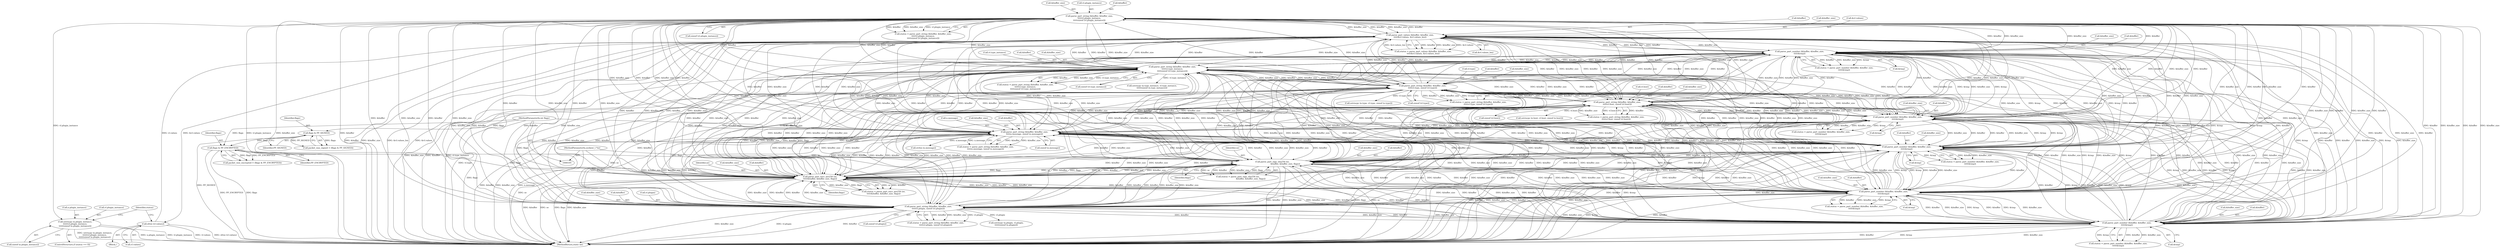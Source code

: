 digraph "0_collectd_b589096f907052b3a4da2b9ccc9b0e2e888dfc18@API" {
"1000601" [label="(Call,sstrncpy (n.plugin_instance,\n\t\t\t\t\t\tvl.plugin_instance,\n\t\t\t\t\t\tsizeof (n.plugin_instance)))"];
"1000585" [label="(Call,parse_part_string (&buffer, &buffer_size,\n\t\t\t\t\tvl.plugin_instance,\n\t\t\t\t\tsizeof (vl.plugin_instance)))"];
"1000348" [label="(Call,parse_part_values (&buffer, &buffer_size,\n\t\t\t\t\t&vl.values, &vl.values_len))"];
"1000460" [label="(Call,parse_part_number (&buffer, &buffer_size,\n\t\t\t\t\t&tmp))"];
"1000655" [label="(Call,parse_part_string (&buffer, &buffer_size,\n\t\t\t\t\tvl.type_instance,\n\t\t\t\t\tsizeof (vl.type_instance)))"];
"1000620" [label="(Call,parse_part_string (&buffer, &buffer_size,\n\t\t\t\t\tvl.type, sizeof (vl.type)))"];
"1000515" [label="(Call,parse_part_string (&buffer, &buffer_size,\n\t\t\t\t\tvl.host, sizeof (vl.host)))"];
"1000386" [label="(Call,parse_part_number (&buffer, &buffer_size,\n\t\t\t\t\t&tmp))"];
"1000550" [label="(Call,parse_part_string (&buffer, &buffer_size,\n\t\t\t\t\tvl.plugin, sizeof (vl.plugin)))"];
"1000489" [label="(Call,parse_part_number (&buffer, &buffer_size,\n\t\t\t\t\t&tmp))"];
"1000218" [label="(Call,parse_part_encr_aes256 (se,\n\t\t\t\t\t&buffer, &buffer_size, flags))"];
"1000281" [label="(Call,parse_part_sign_sha256 (se,\n                                        &buffer, &buffer_size, flags))"];
"1000106" [label="(MethodParameterIn,sockent_t *se)"];
"1000770" [label="(Call,parse_part_number (&buffer, &buffer_size,\n\t\t\t\t\t&tmp))"];
"1000690" [label="(Call,parse_part_string (&buffer, &buffer_size,\n\t\t\t\t\tn.message, sizeof (n.message)))"];
"1000422" [label="(Call,parse_part_number (&buffer, &buffer_size,\n\t\t\t\t\t&tmp))"];
"1000127" [label="(Call,flags & PP_ENCRYPTED)"];
"1000121" [label="(Call,flags & PP_SIGNED)"];
"1000109" [label="(MethodParameterIn,int flags)"];
"1000370" [label="(Call,sfree (vl.values))"];
"1000513" [label="(Call,status = parse_part_string (&buffer, &buffer_size,\n\t\t\t\t\tvl.host, sizeof (vl.host)))"];
"1000371" [label="(Call,vl.values)"];
"1000353" [label="(Call,&vl.values)"];
"1000125" [label="(Call,packet_was_encrypted = (flags & PP_ENCRYPTED))"];
"1000219" [label="(Identifier,se)"];
"1000653" [label="(Call,status = parse_part_string (&buffer, &buffer_size,\n\t\t\t\t\tvl.type_instance,\n\t\t\t\t\tsizeof (vl.type_instance)))"];
"1000420" [label="(Call,status = parse_part_number (&buffer, &buffer_size,\n\t\t\t\t\t&tmp))"];
"1000458" [label="(Call,status = parse_part_number (&buffer, &buffer_size,\n\t\t\t\t\t&tmp))"];
"1000492" [label="(Call,&buffer_size)"];
"1000389" [label="(Call,&buffer_size)"];
"1000222" [label="(Call,&buffer_size)"];
"1000281" [label="(Call,parse_part_sign_sha256 (se,\n                                        &buffer, &buffer_size, flags))"];
"1000123" [label="(Identifier,PP_SIGNED)"];
"1000515" [label="(Call,parse_part_string (&buffer, &buffer_size,\n\t\t\t\t\tvl.host, sizeof (vl.host)))"];
"1000636" [label="(Call,sstrncpy (n.type, vl.type, sizeof (n.type)))"];
"1000220" [label="(Call,&buffer)"];
"1000558" [label="(Call,sizeof (vl.plugin))"];
"1000585" [label="(Call,parse_part_string (&buffer, &buffer_size,\n\t\t\t\t\tvl.plugin_instance,\n\t\t\t\t\tsizeof (vl.plugin_instance)))"];
"1000588" [label="(Call,&buffer_size)"];
"1000608" [label="(Call,sizeof (n.plugin_instance))"];
"1000386" [label="(Call,parse_part_number (&buffer, &buffer_size,\n\t\t\t\t\t&tmp))"];
"1000349" [label="(Call,&buffer)"];
"1000658" [label="(Call,&buffer_size)"];
"1000279" [label="(Call,status = parse_part_sign_sha256 (se,\n                                        &buffer, &buffer_size, flags))"];
"1000548" [label="(Call,status = parse_part_string (&buffer, &buffer_size,\n\t\t\t\t\tvl.plugin, sizeof (vl.plugin)))"];
"1000460" [label="(Call,parse_part_number (&buffer, &buffer_size,\n\t\t\t\t\t&tmp))"];
"1000593" [label="(Call,sizeof (vl.plugin_instance))"];
"1000106" [label="(MethodParameterIn,sockent_t *se)"];
"1000516" [label="(Call,&buffer)"];
"1000487" [label="(Call,status = parse_part_number (&buffer, &buffer_size,\n\t\t\t\t\t&tmp))"];
"1000553" [label="(Call,&buffer_size)"];
"1000129" [label="(Identifier,PP_ENCRYPTED)"];
"1000770" [label="(Call,parse_part_number (&buffer, &buffer_size,\n\t\t\t\t\t&tmp))"];
"1000494" [label="(Call,&tmp)"];
"1000518" [label="(Call,&buffer_size)"];
"1000771" [label="(Call,&buffer)"];
"1000346" [label="(Call,status = parse_part_values (&buffer, &buffer_size,\n\t\t\t\t\t&vl.values, &vl.values_len))"];
"1000427" [label="(Call,&tmp)"];
"1000623" [label="(Call,&buffer_size)"];
"1000698" [label="(Call,sizeof (n.message))"];
"1000152" [label="(Identifier,status)"];
"1000119" [label="(Call,packet_was_signed = (flags & PP_SIGNED))"];
"1000384" [label="(Call,status = parse_part_number (&buffer, &buffer_size,\n\t\t\t\t\t&tmp))"];
"1000224" [label="(Identifier,flags)"];
"1000605" [label="(Call,vl.plugin_instance)"];
"1000218" [label="(Call,parse_part_encr_aes256 (se,\n\t\t\t\t\t&buffer, &buffer_size, flags))"];
"1000285" [label="(Call,&buffer_size)"];
"1000121" [label="(Call,flags & PP_SIGNED)"];
"1000590" [label="(Call,vl.plugin_instance)"];
"1000283" [label="(Call,&buffer)"];
"1000345" [label="(Block,)"];
"1000586" [label="(Call,&buffer)"];
"1000422" [label="(Call,parse_part_number (&buffer, &buffer_size,\n\t\t\t\t\t&tmp))"];
"1000817" [label="(MethodReturn,static int)"];
"1000663" [label="(Call,sizeof (vl.type_instance))"];
"1000551" [label="(Call,&buffer)"];
"1000425" [label="(Call,&buffer_size)"];
"1000597" [label="(ControlStructure,if (status == 0))"];
"1000370" [label="(Call,sfree (vl.values))"];
"1000601" [label="(Call,sstrncpy (n.plugin_instance,\n\t\t\t\t\t\tvl.plugin_instance,\n\t\t\t\t\t\tsizeof (n.plugin_instance)))"];
"1000523" [label="(Call,sizeof (vl.host))"];
"1000602" [label="(Call,n.plugin_instance)"];
"1000660" [label="(Call,vl.type_instance)"];
"1000583" [label="(Call,status = parse_part_string (&buffer, &buffer_size,\n\t\t\t\t\tvl.plugin_instance,\n\t\t\t\t\tsizeof (vl.plugin_instance)))"];
"1000348" [label="(Call,parse_part_values (&buffer, &buffer_size,\n\t\t\t\t\t&vl.values, &vl.values_len))"];
"1000520" [label="(Call,vl.host)"];
"1000628" [label="(Call,sizeof (vl.type))"];
"1000693" [label="(Call,&buffer_size)"];
"1000773" [label="(Call,&buffer_size)"];
"1000618" [label="(Call,status = parse_part_string (&buffer, &buffer_size,\n\t\t\t\t\tvl.type, sizeof (vl.type)))"];
"1000351" [label="(Call,&buffer_size)"];
"1000391" [label="(Call,&tmp)"];
"1000555" [label="(Call,vl.plugin)"];
"1000463" [label="(Call,&buffer_size)"];
"1000566" [label="(Call,sstrncpy (n.plugin, vl.plugin,\n\t\t\t\t\t\tsizeof (n.plugin)))"];
"1000745" [label="(Call,strlen (n.message))"];
"1000109" [label="(MethodParameterIn,int flags)"];
"1000387" [label="(Call,&buffer)"];
"1000423" [label="(Call,&buffer)"];
"1000357" [label="(Call,&vl.values_len)"];
"1000620" [label="(Call,parse_part_string (&buffer, &buffer_size,\n\t\t\t\t\tvl.type, sizeof (vl.type)))"];
"1000655" [label="(Call,parse_part_string (&buffer, &buffer_size,\n\t\t\t\t\tvl.type_instance,\n\t\t\t\t\tsizeof (vl.type_instance)))"];
"1000531" [label="(Call,sstrncpy (n.host, vl.host, sizeof (n.host)))"];
"1000216" [label="(Call,status = parse_part_encr_aes256 (se,\n\t\t\t\t\t&buffer, &buffer_size, flags))"];
"1000550" [label="(Call,parse_part_string (&buffer, &buffer_size,\n\t\t\t\t\tvl.plugin, sizeof (vl.plugin)))"];
"1000625" [label="(Call,vl.type)"];
"1000775" [label="(Call,&tmp)"];
"1000128" [label="(Identifier,flags)"];
"1000621" [label="(Call,&buffer)"];
"1000690" [label="(Call,parse_part_string (&buffer, &buffer_size,\n\t\t\t\t\tn.message, sizeof (n.message)))"];
"1000465" [label="(Call,&tmp)"];
"1000490" [label="(Call,&buffer)"];
"1000287" [label="(Identifier,flags)"];
"1000282" [label="(Identifier,se)"];
"1000691" [label="(Call,&buffer)"];
"1000489" [label="(Call,parse_part_number (&buffer, &buffer_size,\n\t\t\t\t\t&tmp))"];
"1000461" [label="(Call,&buffer)"];
"1000768" [label="(Call,status = parse_part_number (&buffer, &buffer_size,\n\t\t\t\t\t&tmp))"];
"1000122" [label="(Identifier,flags)"];
"1000656" [label="(Call,&buffer)"];
"1000688" [label="(Call,status = parse_part_string (&buffer, &buffer_size,\n\t\t\t\t\tn.message, sizeof (n.message)))"];
"1000671" [label="(Call,sstrncpy (n.type_instance, vl.type_instance,\n\t\t\t\t\t\tsizeof (n.type_instance)))"];
"1000127" [label="(Call,flags & PP_ENCRYPTED)"];
"1000695" [label="(Call,n.message)"];
"1000601" -> "1000597"  [label="AST: "];
"1000601" -> "1000608"  [label="CFG: "];
"1000602" -> "1000601"  [label="AST: "];
"1000605" -> "1000601"  [label="AST: "];
"1000608" -> "1000601"  [label="AST: "];
"1000152" -> "1000601"  [label="CFG: "];
"1000601" -> "1000817"  [label="DDG: n.plugin_instance"];
"1000601" -> "1000817"  [label="DDG: vl.plugin_instance"];
"1000601" -> "1000817"  [label="DDG: sstrncpy (n.plugin_instance,\n\t\t\t\t\t\tvl.plugin_instance,\n\t\t\t\t\t\tsizeof (n.plugin_instance))"];
"1000585" -> "1000601"  [label="DDG: vl.plugin_instance"];
"1000585" -> "1000583"  [label="AST: "];
"1000585" -> "1000593"  [label="CFG: "];
"1000586" -> "1000585"  [label="AST: "];
"1000588" -> "1000585"  [label="AST: "];
"1000590" -> "1000585"  [label="AST: "];
"1000593" -> "1000585"  [label="AST: "];
"1000583" -> "1000585"  [label="CFG: "];
"1000585" -> "1000817"  [label="DDG: vl.plugin_instance"];
"1000585" -> "1000817"  [label="DDG: &buffer_size"];
"1000585" -> "1000817"  [label="DDG: &buffer"];
"1000585" -> "1000218"  [label="DDG: &buffer"];
"1000585" -> "1000218"  [label="DDG: &buffer_size"];
"1000585" -> "1000281"  [label="DDG: &buffer"];
"1000585" -> "1000281"  [label="DDG: &buffer_size"];
"1000585" -> "1000348"  [label="DDG: &buffer"];
"1000585" -> "1000348"  [label="DDG: &buffer_size"];
"1000585" -> "1000386"  [label="DDG: &buffer"];
"1000585" -> "1000386"  [label="DDG: &buffer_size"];
"1000585" -> "1000422"  [label="DDG: &buffer"];
"1000585" -> "1000422"  [label="DDG: &buffer_size"];
"1000585" -> "1000460"  [label="DDG: &buffer"];
"1000585" -> "1000460"  [label="DDG: &buffer_size"];
"1000585" -> "1000489"  [label="DDG: &buffer"];
"1000585" -> "1000489"  [label="DDG: &buffer_size"];
"1000585" -> "1000515"  [label="DDG: &buffer"];
"1000585" -> "1000515"  [label="DDG: &buffer_size"];
"1000585" -> "1000550"  [label="DDG: &buffer"];
"1000585" -> "1000550"  [label="DDG: &buffer_size"];
"1000585" -> "1000583"  [label="DDG: &buffer"];
"1000585" -> "1000583"  [label="DDG: &buffer_size"];
"1000585" -> "1000583"  [label="DDG: vl.plugin_instance"];
"1000348" -> "1000585"  [label="DDG: &buffer"];
"1000348" -> "1000585"  [label="DDG: &buffer_size"];
"1000460" -> "1000585"  [label="DDG: &buffer"];
"1000460" -> "1000585"  [label="DDG: &buffer_size"];
"1000655" -> "1000585"  [label="DDG: &buffer"];
"1000655" -> "1000585"  [label="DDG: &buffer_size"];
"1000620" -> "1000585"  [label="DDG: &buffer"];
"1000620" -> "1000585"  [label="DDG: &buffer_size"];
"1000515" -> "1000585"  [label="DDG: &buffer"];
"1000515" -> "1000585"  [label="DDG: &buffer_size"];
"1000386" -> "1000585"  [label="DDG: &buffer"];
"1000386" -> "1000585"  [label="DDG: &buffer_size"];
"1000550" -> "1000585"  [label="DDG: &buffer"];
"1000550" -> "1000585"  [label="DDG: &buffer_size"];
"1000489" -> "1000585"  [label="DDG: &buffer"];
"1000489" -> "1000585"  [label="DDG: &buffer_size"];
"1000218" -> "1000585"  [label="DDG: &buffer"];
"1000218" -> "1000585"  [label="DDG: &buffer_size"];
"1000281" -> "1000585"  [label="DDG: &buffer"];
"1000281" -> "1000585"  [label="DDG: &buffer_size"];
"1000770" -> "1000585"  [label="DDG: &buffer"];
"1000770" -> "1000585"  [label="DDG: &buffer_size"];
"1000690" -> "1000585"  [label="DDG: &buffer"];
"1000690" -> "1000585"  [label="DDG: &buffer_size"];
"1000422" -> "1000585"  [label="DDG: &buffer"];
"1000422" -> "1000585"  [label="DDG: &buffer_size"];
"1000585" -> "1000620"  [label="DDG: &buffer"];
"1000585" -> "1000620"  [label="DDG: &buffer_size"];
"1000585" -> "1000655"  [label="DDG: &buffer"];
"1000585" -> "1000655"  [label="DDG: &buffer_size"];
"1000585" -> "1000690"  [label="DDG: &buffer"];
"1000585" -> "1000690"  [label="DDG: &buffer_size"];
"1000585" -> "1000770"  [label="DDG: &buffer"];
"1000585" -> "1000770"  [label="DDG: &buffer_size"];
"1000348" -> "1000346"  [label="AST: "];
"1000348" -> "1000357"  [label="CFG: "];
"1000349" -> "1000348"  [label="AST: "];
"1000351" -> "1000348"  [label="AST: "];
"1000353" -> "1000348"  [label="AST: "];
"1000357" -> "1000348"  [label="AST: "];
"1000346" -> "1000348"  [label="CFG: "];
"1000348" -> "1000817"  [label="DDG: &buffer"];
"1000348" -> "1000817"  [label="DDG: &buffer_size"];
"1000348" -> "1000817"  [label="DDG: &vl.values_len"];
"1000348" -> "1000817"  [label="DDG: &vl.values"];
"1000348" -> "1000218"  [label="DDG: &buffer"];
"1000348" -> "1000218"  [label="DDG: &buffer_size"];
"1000348" -> "1000281"  [label="DDG: &buffer"];
"1000348" -> "1000281"  [label="DDG: &buffer_size"];
"1000348" -> "1000346"  [label="DDG: &buffer"];
"1000348" -> "1000346"  [label="DDG: &buffer_size"];
"1000348" -> "1000346"  [label="DDG: &vl.values"];
"1000348" -> "1000346"  [label="DDG: &vl.values_len"];
"1000460" -> "1000348"  [label="DDG: &buffer"];
"1000460" -> "1000348"  [label="DDG: &buffer_size"];
"1000655" -> "1000348"  [label="DDG: &buffer"];
"1000655" -> "1000348"  [label="DDG: &buffer_size"];
"1000620" -> "1000348"  [label="DDG: &buffer"];
"1000620" -> "1000348"  [label="DDG: &buffer_size"];
"1000515" -> "1000348"  [label="DDG: &buffer"];
"1000515" -> "1000348"  [label="DDG: &buffer_size"];
"1000386" -> "1000348"  [label="DDG: &buffer"];
"1000386" -> "1000348"  [label="DDG: &buffer_size"];
"1000550" -> "1000348"  [label="DDG: &buffer"];
"1000550" -> "1000348"  [label="DDG: &buffer_size"];
"1000489" -> "1000348"  [label="DDG: &buffer"];
"1000489" -> "1000348"  [label="DDG: &buffer_size"];
"1000218" -> "1000348"  [label="DDG: &buffer"];
"1000218" -> "1000348"  [label="DDG: &buffer_size"];
"1000281" -> "1000348"  [label="DDG: &buffer"];
"1000281" -> "1000348"  [label="DDG: &buffer_size"];
"1000770" -> "1000348"  [label="DDG: &buffer"];
"1000770" -> "1000348"  [label="DDG: &buffer_size"];
"1000690" -> "1000348"  [label="DDG: &buffer"];
"1000690" -> "1000348"  [label="DDG: &buffer_size"];
"1000422" -> "1000348"  [label="DDG: &buffer"];
"1000422" -> "1000348"  [label="DDG: &buffer_size"];
"1000370" -> "1000348"  [label="DDG: vl.values"];
"1000348" -> "1000370"  [label="DDG: &vl.values"];
"1000348" -> "1000386"  [label="DDG: &buffer"];
"1000348" -> "1000386"  [label="DDG: &buffer_size"];
"1000348" -> "1000422"  [label="DDG: &buffer"];
"1000348" -> "1000422"  [label="DDG: &buffer_size"];
"1000348" -> "1000460"  [label="DDG: &buffer"];
"1000348" -> "1000460"  [label="DDG: &buffer_size"];
"1000348" -> "1000489"  [label="DDG: &buffer"];
"1000348" -> "1000489"  [label="DDG: &buffer_size"];
"1000348" -> "1000515"  [label="DDG: &buffer"];
"1000348" -> "1000515"  [label="DDG: &buffer_size"];
"1000348" -> "1000550"  [label="DDG: &buffer"];
"1000348" -> "1000550"  [label="DDG: &buffer_size"];
"1000348" -> "1000620"  [label="DDG: &buffer"];
"1000348" -> "1000620"  [label="DDG: &buffer_size"];
"1000348" -> "1000655"  [label="DDG: &buffer"];
"1000348" -> "1000655"  [label="DDG: &buffer_size"];
"1000348" -> "1000690"  [label="DDG: &buffer"];
"1000348" -> "1000690"  [label="DDG: &buffer_size"];
"1000348" -> "1000770"  [label="DDG: &buffer"];
"1000348" -> "1000770"  [label="DDG: &buffer_size"];
"1000460" -> "1000458"  [label="AST: "];
"1000460" -> "1000465"  [label="CFG: "];
"1000461" -> "1000460"  [label="AST: "];
"1000463" -> "1000460"  [label="AST: "];
"1000465" -> "1000460"  [label="AST: "];
"1000458" -> "1000460"  [label="CFG: "];
"1000460" -> "1000817"  [label="DDG: &buffer"];
"1000460" -> "1000817"  [label="DDG: &tmp"];
"1000460" -> "1000817"  [label="DDG: &buffer_size"];
"1000460" -> "1000218"  [label="DDG: &buffer"];
"1000460" -> "1000218"  [label="DDG: &buffer_size"];
"1000460" -> "1000281"  [label="DDG: &buffer"];
"1000460" -> "1000281"  [label="DDG: &buffer_size"];
"1000460" -> "1000386"  [label="DDG: &buffer"];
"1000460" -> "1000386"  [label="DDG: &buffer_size"];
"1000460" -> "1000386"  [label="DDG: &tmp"];
"1000460" -> "1000422"  [label="DDG: &buffer"];
"1000460" -> "1000422"  [label="DDG: &buffer_size"];
"1000460" -> "1000422"  [label="DDG: &tmp"];
"1000460" -> "1000458"  [label="DDG: &buffer"];
"1000460" -> "1000458"  [label="DDG: &buffer_size"];
"1000460" -> "1000458"  [label="DDG: &tmp"];
"1000655" -> "1000460"  [label="DDG: &buffer"];
"1000655" -> "1000460"  [label="DDG: &buffer_size"];
"1000620" -> "1000460"  [label="DDG: &buffer"];
"1000620" -> "1000460"  [label="DDG: &buffer_size"];
"1000515" -> "1000460"  [label="DDG: &buffer"];
"1000515" -> "1000460"  [label="DDG: &buffer_size"];
"1000386" -> "1000460"  [label="DDG: &buffer"];
"1000386" -> "1000460"  [label="DDG: &buffer_size"];
"1000386" -> "1000460"  [label="DDG: &tmp"];
"1000550" -> "1000460"  [label="DDG: &buffer"];
"1000550" -> "1000460"  [label="DDG: &buffer_size"];
"1000489" -> "1000460"  [label="DDG: &buffer"];
"1000489" -> "1000460"  [label="DDG: &buffer_size"];
"1000489" -> "1000460"  [label="DDG: &tmp"];
"1000218" -> "1000460"  [label="DDG: &buffer"];
"1000218" -> "1000460"  [label="DDG: &buffer_size"];
"1000281" -> "1000460"  [label="DDG: &buffer"];
"1000281" -> "1000460"  [label="DDG: &buffer_size"];
"1000770" -> "1000460"  [label="DDG: &buffer"];
"1000770" -> "1000460"  [label="DDG: &buffer_size"];
"1000770" -> "1000460"  [label="DDG: &tmp"];
"1000690" -> "1000460"  [label="DDG: &buffer"];
"1000690" -> "1000460"  [label="DDG: &buffer_size"];
"1000422" -> "1000460"  [label="DDG: &buffer"];
"1000422" -> "1000460"  [label="DDG: &buffer_size"];
"1000422" -> "1000460"  [label="DDG: &tmp"];
"1000460" -> "1000489"  [label="DDG: &buffer"];
"1000460" -> "1000489"  [label="DDG: &buffer_size"];
"1000460" -> "1000489"  [label="DDG: &tmp"];
"1000460" -> "1000515"  [label="DDG: &buffer"];
"1000460" -> "1000515"  [label="DDG: &buffer_size"];
"1000460" -> "1000550"  [label="DDG: &buffer"];
"1000460" -> "1000550"  [label="DDG: &buffer_size"];
"1000460" -> "1000620"  [label="DDG: &buffer"];
"1000460" -> "1000620"  [label="DDG: &buffer_size"];
"1000460" -> "1000655"  [label="DDG: &buffer"];
"1000460" -> "1000655"  [label="DDG: &buffer_size"];
"1000460" -> "1000690"  [label="DDG: &buffer"];
"1000460" -> "1000690"  [label="DDG: &buffer_size"];
"1000460" -> "1000770"  [label="DDG: &buffer"];
"1000460" -> "1000770"  [label="DDG: &buffer_size"];
"1000460" -> "1000770"  [label="DDG: &tmp"];
"1000655" -> "1000653"  [label="AST: "];
"1000655" -> "1000663"  [label="CFG: "];
"1000656" -> "1000655"  [label="AST: "];
"1000658" -> "1000655"  [label="AST: "];
"1000660" -> "1000655"  [label="AST: "];
"1000663" -> "1000655"  [label="AST: "];
"1000653" -> "1000655"  [label="CFG: "];
"1000655" -> "1000817"  [label="DDG: &buffer"];
"1000655" -> "1000817"  [label="DDG: vl.type_instance"];
"1000655" -> "1000817"  [label="DDG: &buffer_size"];
"1000655" -> "1000218"  [label="DDG: &buffer"];
"1000655" -> "1000218"  [label="DDG: &buffer_size"];
"1000655" -> "1000281"  [label="DDG: &buffer"];
"1000655" -> "1000281"  [label="DDG: &buffer_size"];
"1000655" -> "1000386"  [label="DDG: &buffer"];
"1000655" -> "1000386"  [label="DDG: &buffer_size"];
"1000655" -> "1000422"  [label="DDG: &buffer"];
"1000655" -> "1000422"  [label="DDG: &buffer_size"];
"1000655" -> "1000489"  [label="DDG: &buffer"];
"1000655" -> "1000489"  [label="DDG: &buffer_size"];
"1000655" -> "1000515"  [label="DDG: &buffer"];
"1000655" -> "1000515"  [label="DDG: &buffer_size"];
"1000655" -> "1000550"  [label="DDG: &buffer"];
"1000655" -> "1000550"  [label="DDG: &buffer_size"];
"1000655" -> "1000620"  [label="DDG: &buffer"];
"1000655" -> "1000620"  [label="DDG: &buffer_size"];
"1000655" -> "1000653"  [label="DDG: &buffer"];
"1000655" -> "1000653"  [label="DDG: &buffer_size"];
"1000655" -> "1000653"  [label="DDG: vl.type_instance"];
"1000620" -> "1000655"  [label="DDG: &buffer"];
"1000620" -> "1000655"  [label="DDG: &buffer_size"];
"1000515" -> "1000655"  [label="DDG: &buffer"];
"1000515" -> "1000655"  [label="DDG: &buffer_size"];
"1000386" -> "1000655"  [label="DDG: &buffer"];
"1000386" -> "1000655"  [label="DDG: &buffer_size"];
"1000550" -> "1000655"  [label="DDG: &buffer"];
"1000550" -> "1000655"  [label="DDG: &buffer_size"];
"1000489" -> "1000655"  [label="DDG: &buffer"];
"1000489" -> "1000655"  [label="DDG: &buffer_size"];
"1000218" -> "1000655"  [label="DDG: &buffer"];
"1000218" -> "1000655"  [label="DDG: &buffer_size"];
"1000281" -> "1000655"  [label="DDG: &buffer"];
"1000281" -> "1000655"  [label="DDG: &buffer_size"];
"1000770" -> "1000655"  [label="DDG: &buffer"];
"1000770" -> "1000655"  [label="DDG: &buffer_size"];
"1000690" -> "1000655"  [label="DDG: &buffer"];
"1000690" -> "1000655"  [label="DDG: &buffer_size"];
"1000422" -> "1000655"  [label="DDG: &buffer"];
"1000422" -> "1000655"  [label="DDG: &buffer_size"];
"1000655" -> "1000671"  [label="DDG: vl.type_instance"];
"1000655" -> "1000690"  [label="DDG: &buffer"];
"1000655" -> "1000690"  [label="DDG: &buffer_size"];
"1000655" -> "1000770"  [label="DDG: &buffer"];
"1000655" -> "1000770"  [label="DDG: &buffer_size"];
"1000620" -> "1000618"  [label="AST: "];
"1000620" -> "1000628"  [label="CFG: "];
"1000621" -> "1000620"  [label="AST: "];
"1000623" -> "1000620"  [label="AST: "];
"1000625" -> "1000620"  [label="AST: "];
"1000628" -> "1000620"  [label="AST: "];
"1000618" -> "1000620"  [label="CFG: "];
"1000620" -> "1000817"  [label="DDG: &buffer_size"];
"1000620" -> "1000817"  [label="DDG: &buffer"];
"1000620" -> "1000817"  [label="DDG: vl.type"];
"1000620" -> "1000218"  [label="DDG: &buffer"];
"1000620" -> "1000218"  [label="DDG: &buffer_size"];
"1000620" -> "1000281"  [label="DDG: &buffer"];
"1000620" -> "1000281"  [label="DDG: &buffer_size"];
"1000620" -> "1000386"  [label="DDG: &buffer"];
"1000620" -> "1000386"  [label="DDG: &buffer_size"];
"1000620" -> "1000422"  [label="DDG: &buffer"];
"1000620" -> "1000422"  [label="DDG: &buffer_size"];
"1000620" -> "1000489"  [label="DDG: &buffer"];
"1000620" -> "1000489"  [label="DDG: &buffer_size"];
"1000620" -> "1000515"  [label="DDG: &buffer"];
"1000620" -> "1000515"  [label="DDG: &buffer_size"];
"1000620" -> "1000550"  [label="DDG: &buffer"];
"1000620" -> "1000550"  [label="DDG: &buffer_size"];
"1000620" -> "1000618"  [label="DDG: &buffer"];
"1000620" -> "1000618"  [label="DDG: &buffer_size"];
"1000620" -> "1000618"  [label="DDG: vl.type"];
"1000515" -> "1000620"  [label="DDG: &buffer"];
"1000515" -> "1000620"  [label="DDG: &buffer_size"];
"1000386" -> "1000620"  [label="DDG: &buffer"];
"1000386" -> "1000620"  [label="DDG: &buffer_size"];
"1000550" -> "1000620"  [label="DDG: &buffer"];
"1000550" -> "1000620"  [label="DDG: &buffer_size"];
"1000489" -> "1000620"  [label="DDG: &buffer"];
"1000489" -> "1000620"  [label="DDG: &buffer_size"];
"1000218" -> "1000620"  [label="DDG: &buffer"];
"1000218" -> "1000620"  [label="DDG: &buffer_size"];
"1000281" -> "1000620"  [label="DDG: &buffer"];
"1000281" -> "1000620"  [label="DDG: &buffer_size"];
"1000770" -> "1000620"  [label="DDG: &buffer"];
"1000770" -> "1000620"  [label="DDG: &buffer_size"];
"1000690" -> "1000620"  [label="DDG: &buffer"];
"1000690" -> "1000620"  [label="DDG: &buffer_size"];
"1000422" -> "1000620"  [label="DDG: &buffer"];
"1000422" -> "1000620"  [label="DDG: &buffer_size"];
"1000620" -> "1000636"  [label="DDG: vl.type"];
"1000620" -> "1000690"  [label="DDG: &buffer"];
"1000620" -> "1000690"  [label="DDG: &buffer_size"];
"1000620" -> "1000770"  [label="DDG: &buffer"];
"1000620" -> "1000770"  [label="DDG: &buffer_size"];
"1000515" -> "1000513"  [label="AST: "];
"1000515" -> "1000523"  [label="CFG: "];
"1000516" -> "1000515"  [label="AST: "];
"1000518" -> "1000515"  [label="AST: "];
"1000520" -> "1000515"  [label="AST: "];
"1000523" -> "1000515"  [label="AST: "];
"1000513" -> "1000515"  [label="CFG: "];
"1000515" -> "1000817"  [label="DDG: vl.host"];
"1000515" -> "1000817"  [label="DDG: &buffer_size"];
"1000515" -> "1000817"  [label="DDG: &buffer"];
"1000515" -> "1000218"  [label="DDG: &buffer"];
"1000515" -> "1000218"  [label="DDG: &buffer_size"];
"1000515" -> "1000281"  [label="DDG: &buffer"];
"1000515" -> "1000281"  [label="DDG: &buffer_size"];
"1000515" -> "1000386"  [label="DDG: &buffer"];
"1000515" -> "1000386"  [label="DDG: &buffer_size"];
"1000515" -> "1000422"  [label="DDG: &buffer"];
"1000515" -> "1000422"  [label="DDG: &buffer_size"];
"1000515" -> "1000489"  [label="DDG: &buffer"];
"1000515" -> "1000489"  [label="DDG: &buffer_size"];
"1000515" -> "1000513"  [label="DDG: &buffer"];
"1000515" -> "1000513"  [label="DDG: &buffer_size"];
"1000515" -> "1000513"  [label="DDG: vl.host"];
"1000386" -> "1000515"  [label="DDG: &buffer"];
"1000386" -> "1000515"  [label="DDG: &buffer_size"];
"1000550" -> "1000515"  [label="DDG: &buffer"];
"1000550" -> "1000515"  [label="DDG: &buffer_size"];
"1000489" -> "1000515"  [label="DDG: &buffer"];
"1000489" -> "1000515"  [label="DDG: &buffer_size"];
"1000218" -> "1000515"  [label="DDG: &buffer"];
"1000218" -> "1000515"  [label="DDG: &buffer_size"];
"1000281" -> "1000515"  [label="DDG: &buffer"];
"1000281" -> "1000515"  [label="DDG: &buffer_size"];
"1000770" -> "1000515"  [label="DDG: &buffer"];
"1000770" -> "1000515"  [label="DDG: &buffer_size"];
"1000690" -> "1000515"  [label="DDG: &buffer"];
"1000690" -> "1000515"  [label="DDG: &buffer_size"];
"1000422" -> "1000515"  [label="DDG: &buffer"];
"1000422" -> "1000515"  [label="DDG: &buffer_size"];
"1000515" -> "1000531"  [label="DDG: vl.host"];
"1000515" -> "1000550"  [label="DDG: &buffer"];
"1000515" -> "1000550"  [label="DDG: &buffer_size"];
"1000515" -> "1000690"  [label="DDG: &buffer"];
"1000515" -> "1000690"  [label="DDG: &buffer_size"];
"1000515" -> "1000770"  [label="DDG: &buffer"];
"1000515" -> "1000770"  [label="DDG: &buffer_size"];
"1000386" -> "1000384"  [label="AST: "];
"1000386" -> "1000391"  [label="CFG: "];
"1000387" -> "1000386"  [label="AST: "];
"1000389" -> "1000386"  [label="AST: "];
"1000391" -> "1000386"  [label="AST: "];
"1000384" -> "1000386"  [label="CFG: "];
"1000386" -> "1000817"  [label="DDG: &buffer_size"];
"1000386" -> "1000817"  [label="DDG: &buffer"];
"1000386" -> "1000817"  [label="DDG: &tmp"];
"1000386" -> "1000218"  [label="DDG: &buffer"];
"1000386" -> "1000218"  [label="DDG: &buffer_size"];
"1000386" -> "1000281"  [label="DDG: &buffer"];
"1000386" -> "1000281"  [label="DDG: &buffer_size"];
"1000386" -> "1000384"  [label="DDG: &buffer"];
"1000386" -> "1000384"  [label="DDG: &buffer_size"];
"1000386" -> "1000384"  [label="DDG: &tmp"];
"1000550" -> "1000386"  [label="DDG: &buffer"];
"1000550" -> "1000386"  [label="DDG: &buffer_size"];
"1000489" -> "1000386"  [label="DDG: &buffer"];
"1000489" -> "1000386"  [label="DDG: &buffer_size"];
"1000489" -> "1000386"  [label="DDG: &tmp"];
"1000218" -> "1000386"  [label="DDG: &buffer"];
"1000218" -> "1000386"  [label="DDG: &buffer_size"];
"1000281" -> "1000386"  [label="DDG: &buffer"];
"1000281" -> "1000386"  [label="DDG: &buffer_size"];
"1000770" -> "1000386"  [label="DDG: &buffer"];
"1000770" -> "1000386"  [label="DDG: &buffer_size"];
"1000770" -> "1000386"  [label="DDG: &tmp"];
"1000690" -> "1000386"  [label="DDG: &buffer"];
"1000690" -> "1000386"  [label="DDG: &buffer_size"];
"1000422" -> "1000386"  [label="DDG: &buffer"];
"1000422" -> "1000386"  [label="DDG: &buffer_size"];
"1000422" -> "1000386"  [label="DDG: &tmp"];
"1000386" -> "1000422"  [label="DDG: &buffer"];
"1000386" -> "1000422"  [label="DDG: &buffer_size"];
"1000386" -> "1000422"  [label="DDG: &tmp"];
"1000386" -> "1000489"  [label="DDG: &buffer"];
"1000386" -> "1000489"  [label="DDG: &buffer_size"];
"1000386" -> "1000489"  [label="DDG: &tmp"];
"1000386" -> "1000550"  [label="DDG: &buffer"];
"1000386" -> "1000550"  [label="DDG: &buffer_size"];
"1000386" -> "1000690"  [label="DDG: &buffer"];
"1000386" -> "1000690"  [label="DDG: &buffer_size"];
"1000386" -> "1000770"  [label="DDG: &buffer"];
"1000386" -> "1000770"  [label="DDG: &buffer_size"];
"1000386" -> "1000770"  [label="DDG: &tmp"];
"1000550" -> "1000548"  [label="AST: "];
"1000550" -> "1000558"  [label="CFG: "];
"1000551" -> "1000550"  [label="AST: "];
"1000553" -> "1000550"  [label="AST: "];
"1000555" -> "1000550"  [label="AST: "];
"1000558" -> "1000550"  [label="AST: "];
"1000548" -> "1000550"  [label="CFG: "];
"1000550" -> "1000817"  [label="DDG: &buffer_size"];
"1000550" -> "1000817"  [label="DDG: vl.plugin"];
"1000550" -> "1000817"  [label="DDG: &buffer"];
"1000550" -> "1000218"  [label="DDG: &buffer"];
"1000550" -> "1000218"  [label="DDG: &buffer_size"];
"1000550" -> "1000281"  [label="DDG: &buffer"];
"1000550" -> "1000281"  [label="DDG: &buffer_size"];
"1000550" -> "1000422"  [label="DDG: &buffer"];
"1000550" -> "1000422"  [label="DDG: &buffer_size"];
"1000550" -> "1000489"  [label="DDG: &buffer"];
"1000550" -> "1000489"  [label="DDG: &buffer_size"];
"1000550" -> "1000548"  [label="DDG: &buffer"];
"1000550" -> "1000548"  [label="DDG: &buffer_size"];
"1000550" -> "1000548"  [label="DDG: vl.plugin"];
"1000489" -> "1000550"  [label="DDG: &buffer"];
"1000489" -> "1000550"  [label="DDG: &buffer_size"];
"1000218" -> "1000550"  [label="DDG: &buffer"];
"1000218" -> "1000550"  [label="DDG: &buffer_size"];
"1000281" -> "1000550"  [label="DDG: &buffer"];
"1000281" -> "1000550"  [label="DDG: &buffer_size"];
"1000770" -> "1000550"  [label="DDG: &buffer"];
"1000770" -> "1000550"  [label="DDG: &buffer_size"];
"1000690" -> "1000550"  [label="DDG: &buffer"];
"1000690" -> "1000550"  [label="DDG: &buffer_size"];
"1000422" -> "1000550"  [label="DDG: &buffer"];
"1000422" -> "1000550"  [label="DDG: &buffer_size"];
"1000550" -> "1000566"  [label="DDG: vl.plugin"];
"1000550" -> "1000690"  [label="DDG: &buffer"];
"1000550" -> "1000690"  [label="DDG: &buffer_size"];
"1000550" -> "1000770"  [label="DDG: &buffer"];
"1000550" -> "1000770"  [label="DDG: &buffer_size"];
"1000489" -> "1000487"  [label="AST: "];
"1000489" -> "1000494"  [label="CFG: "];
"1000490" -> "1000489"  [label="AST: "];
"1000492" -> "1000489"  [label="AST: "];
"1000494" -> "1000489"  [label="AST: "];
"1000487" -> "1000489"  [label="CFG: "];
"1000489" -> "1000817"  [label="DDG: &tmp"];
"1000489" -> "1000817"  [label="DDG: &buffer"];
"1000489" -> "1000817"  [label="DDG: &buffer_size"];
"1000489" -> "1000218"  [label="DDG: &buffer"];
"1000489" -> "1000218"  [label="DDG: &buffer_size"];
"1000489" -> "1000281"  [label="DDG: &buffer"];
"1000489" -> "1000281"  [label="DDG: &buffer_size"];
"1000489" -> "1000422"  [label="DDG: &buffer"];
"1000489" -> "1000422"  [label="DDG: &buffer_size"];
"1000489" -> "1000422"  [label="DDG: &tmp"];
"1000489" -> "1000487"  [label="DDG: &buffer"];
"1000489" -> "1000487"  [label="DDG: &buffer_size"];
"1000489" -> "1000487"  [label="DDG: &tmp"];
"1000218" -> "1000489"  [label="DDG: &buffer"];
"1000218" -> "1000489"  [label="DDG: &buffer_size"];
"1000281" -> "1000489"  [label="DDG: &buffer"];
"1000281" -> "1000489"  [label="DDG: &buffer_size"];
"1000770" -> "1000489"  [label="DDG: &buffer"];
"1000770" -> "1000489"  [label="DDG: &buffer_size"];
"1000770" -> "1000489"  [label="DDG: &tmp"];
"1000690" -> "1000489"  [label="DDG: &buffer"];
"1000690" -> "1000489"  [label="DDG: &buffer_size"];
"1000422" -> "1000489"  [label="DDG: &buffer"];
"1000422" -> "1000489"  [label="DDG: &buffer_size"];
"1000422" -> "1000489"  [label="DDG: &tmp"];
"1000489" -> "1000690"  [label="DDG: &buffer"];
"1000489" -> "1000690"  [label="DDG: &buffer_size"];
"1000489" -> "1000770"  [label="DDG: &buffer"];
"1000489" -> "1000770"  [label="DDG: &buffer_size"];
"1000489" -> "1000770"  [label="DDG: &tmp"];
"1000218" -> "1000216"  [label="AST: "];
"1000218" -> "1000224"  [label="CFG: "];
"1000219" -> "1000218"  [label="AST: "];
"1000220" -> "1000218"  [label="AST: "];
"1000222" -> "1000218"  [label="AST: "];
"1000224" -> "1000218"  [label="AST: "];
"1000216" -> "1000218"  [label="CFG: "];
"1000218" -> "1000817"  [label="DDG: se"];
"1000218" -> "1000817"  [label="DDG: &buffer_size"];
"1000218" -> "1000817"  [label="DDG: &buffer"];
"1000218" -> "1000817"  [label="DDG: flags"];
"1000218" -> "1000216"  [label="DDG: se"];
"1000218" -> "1000216"  [label="DDG: &buffer"];
"1000218" -> "1000216"  [label="DDG: &buffer_size"];
"1000218" -> "1000216"  [label="DDG: flags"];
"1000281" -> "1000218"  [label="DDG: se"];
"1000281" -> "1000218"  [label="DDG: &buffer"];
"1000281" -> "1000218"  [label="DDG: &buffer_size"];
"1000281" -> "1000218"  [label="DDG: flags"];
"1000106" -> "1000218"  [label="DDG: se"];
"1000770" -> "1000218"  [label="DDG: &buffer"];
"1000770" -> "1000218"  [label="DDG: &buffer_size"];
"1000690" -> "1000218"  [label="DDG: &buffer"];
"1000690" -> "1000218"  [label="DDG: &buffer_size"];
"1000422" -> "1000218"  [label="DDG: &buffer"];
"1000422" -> "1000218"  [label="DDG: &buffer_size"];
"1000127" -> "1000218"  [label="DDG: flags"];
"1000109" -> "1000218"  [label="DDG: flags"];
"1000218" -> "1000281"  [label="DDG: se"];
"1000218" -> "1000281"  [label="DDG: &buffer"];
"1000218" -> "1000281"  [label="DDG: &buffer_size"];
"1000218" -> "1000281"  [label="DDG: flags"];
"1000218" -> "1000422"  [label="DDG: &buffer"];
"1000218" -> "1000422"  [label="DDG: &buffer_size"];
"1000218" -> "1000690"  [label="DDG: &buffer"];
"1000218" -> "1000690"  [label="DDG: &buffer_size"];
"1000218" -> "1000770"  [label="DDG: &buffer"];
"1000218" -> "1000770"  [label="DDG: &buffer_size"];
"1000281" -> "1000279"  [label="AST: "];
"1000281" -> "1000287"  [label="CFG: "];
"1000282" -> "1000281"  [label="AST: "];
"1000283" -> "1000281"  [label="AST: "];
"1000285" -> "1000281"  [label="AST: "];
"1000287" -> "1000281"  [label="AST: "];
"1000279" -> "1000281"  [label="CFG: "];
"1000281" -> "1000817"  [label="DDG: &buffer_size"];
"1000281" -> "1000817"  [label="DDG: se"];
"1000281" -> "1000817"  [label="DDG: flags"];
"1000281" -> "1000817"  [label="DDG: &buffer"];
"1000281" -> "1000279"  [label="DDG: se"];
"1000281" -> "1000279"  [label="DDG: &buffer"];
"1000281" -> "1000279"  [label="DDG: &buffer_size"];
"1000281" -> "1000279"  [label="DDG: flags"];
"1000106" -> "1000281"  [label="DDG: se"];
"1000770" -> "1000281"  [label="DDG: &buffer"];
"1000770" -> "1000281"  [label="DDG: &buffer_size"];
"1000690" -> "1000281"  [label="DDG: &buffer"];
"1000690" -> "1000281"  [label="DDG: &buffer_size"];
"1000422" -> "1000281"  [label="DDG: &buffer"];
"1000422" -> "1000281"  [label="DDG: &buffer_size"];
"1000127" -> "1000281"  [label="DDG: flags"];
"1000109" -> "1000281"  [label="DDG: flags"];
"1000281" -> "1000422"  [label="DDG: &buffer"];
"1000281" -> "1000422"  [label="DDG: &buffer_size"];
"1000281" -> "1000690"  [label="DDG: &buffer"];
"1000281" -> "1000690"  [label="DDG: &buffer_size"];
"1000281" -> "1000770"  [label="DDG: &buffer"];
"1000281" -> "1000770"  [label="DDG: &buffer_size"];
"1000106" -> "1000105"  [label="AST: "];
"1000106" -> "1000817"  [label="DDG: se"];
"1000770" -> "1000768"  [label="AST: "];
"1000770" -> "1000775"  [label="CFG: "];
"1000771" -> "1000770"  [label="AST: "];
"1000773" -> "1000770"  [label="AST: "];
"1000775" -> "1000770"  [label="AST: "];
"1000768" -> "1000770"  [label="CFG: "];
"1000770" -> "1000817"  [label="DDG: &buffer_size"];
"1000770" -> "1000817"  [label="DDG: &buffer"];
"1000770" -> "1000817"  [label="DDG: &tmp"];
"1000770" -> "1000422"  [label="DDG: &buffer"];
"1000770" -> "1000422"  [label="DDG: &buffer_size"];
"1000770" -> "1000422"  [label="DDG: &tmp"];
"1000770" -> "1000690"  [label="DDG: &buffer"];
"1000770" -> "1000690"  [label="DDG: &buffer_size"];
"1000770" -> "1000768"  [label="DDG: &buffer"];
"1000770" -> "1000768"  [label="DDG: &buffer_size"];
"1000770" -> "1000768"  [label="DDG: &tmp"];
"1000690" -> "1000770"  [label="DDG: &buffer"];
"1000690" -> "1000770"  [label="DDG: &buffer_size"];
"1000422" -> "1000770"  [label="DDG: &buffer"];
"1000422" -> "1000770"  [label="DDG: &buffer_size"];
"1000422" -> "1000770"  [label="DDG: &tmp"];
"1000690" -> "1000688"  [label="AST: "];
"1000690" -> "1000698"  [label="CFG: "];
"1000691" -> "1000690"  [label="AST: "];
"1000693" -> "1000690"  [label="AST: "];
"1000695" -> "1000690"  [label="AST: "];
"1000698" -> "1000690"  [label="AST: "];
"1000688" -> "1000690"  [label="CFG: "];
"1000690" -> "1000817"  [label="DDG: &buffer_size"];
"1000690" -> "1000817"  [label="DDG: n.message"];
"1000690" -> "1000817"  [label="DDG: &buffer"];
"1000690" -> "1000422"  [label="DDG: &buffer"];
"1000690" -> "1000422"  [label="DDG: &buffer_size"];
"1000690" -> "1000688"  [label="DDG: &buffer"];
"1000690" -> "1000688"  [label="DDG: &buffer_size"];
"1000690" -> "1000688"  [label="DDG: n.message"];
"1000422" -> "1000690"  [label="DDG: &buffer"];
"1000422" -> "1000690"  [label="DDG: &buffer_size"];
"1000690" -> "1000745"  [label="DDG: n.message"];
"1000422" -> "1000420"  [label="AST: "];
"1000422" -> "1000427"  [label="CFG: "];
"1000423" -> "1000422"  [label="AST: "];
"1000425" -> "1000422"  [label="AST: "];
"1000427" -> "1000422"  [label="AST: "];
"1000420" -> "1000422"  [label="CFG: "];
"1000422" -> "1000817"  [label="DDG: &tmp"];
"1000422" -> "1000817"  [label="DDG: &buffer"];
"1000422" -> "1000817"  [label="DDG: &buffer_size"];
"1000422" -> "1000420"  [label="DDG: &buffer"];
"1000422" -> "1000420"  [label="DDG: &buffer_size"];
"1000422" -> "1000420"  [label="DDG: &tmp"];
"1000127" -> "1000125"  [label="AST: "];
"1000127" -> "1000129"  [label="CFG: "];
"1000128" -> "1000127"  [label="AST: "];
"1000129" -> "1000127"  [label="AST: "];
"1000125" -> "1000127"  [label="CFG: "];
"1000127" -> "1000817"  [label="DDG: PP_ENCRYPTED"];
"1000127" -> "1000817"  [label="DDG: flags"];
"1000127" -> "1000125"  [label="DDG: flags"];
"1000127" -> "1000125"  [label="DDG: PP_ENCRYPTED"];
"1000121" -> "1000127"  [label="DDG: flags"];
"1000109" -> "1000127"  [label="DDG: flags"];
"1000121" -> "1000119"  [label="AST: "];
"1000121" -> "1000123"  [label="CFG: "];
"1000122" -> "1000121"  [label="AST: "];
"1000123" -> "1000121"  [label="AST: "];
"1000119" -> "1000121"  [label="CFG: "];
"1000121" -> "1000817"  [label="DDG: PP_SIGNED"];
"1000121" -> "1000119"  [label="DDG: flags"];
"1000121" -> "1000119"  [label="DDG: PP_SIGNED"];
"1000109" -> "1000121"  [label="DDG: flags"];
"1000109" -> "1000105"  [label="AST: "];
"1000109" -> "1000817"  [label="DDG: flags"];
"1000370" -> "1000345"  [label="AST: "];
"1000370" -> "1000371"  [label="CFG: "];
"1000371" -> "1000370"  [label="AST: "];
"1000152" -> "1000370"  [label="CFG: "];
"1000370" -> "1000817"  [label="DDG: sfree (vl.values)"];
"1000370" -> "1000817"  [label="DDG: vl.values"];
}
